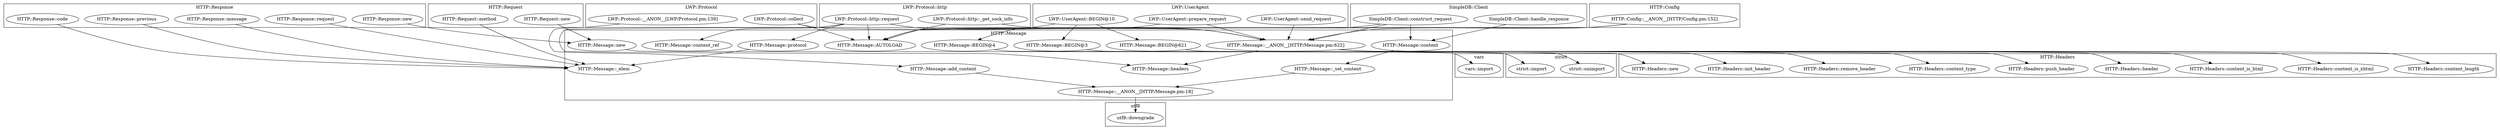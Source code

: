 digraph {
graph [overlap=false]
subgraph cluster_vars {
	label="vars";
	"vars::import";
}
subgraph cluster_utf8 {
	label="utf8";
	"utf8::downgrade";
}
subgraph cluster_LWP_UserAgent {
	label="LWP::UserAgent";
	"LWP::UserAgent::send_request";
	"LWP::UserAgent::prepare_request";
	"LWP::UserAgent::BEGIN@10";
}
subgraph cluster_HTTP_Response {
	label="HTTP::Response";
	"HTTP::Response::new";
	"HTTP::Response::request";
	"HTTP::Response::code";
	"HTTP::Response::previous";
	"HTTP::Response::message";
}
subgraph cluster_LWP_Protocol {
	label="LWP::Protocol";
	"LWP::Protocol::collect";
	"LWP::Protocol::__ANON__[LWP/Protocol.pm:139]";
}
subgraph cluster_SimpleDB_Client {
	label="SimpleDB::Client";
	"SimpleDB::Client::construct_request";
	"SimpleDB::Client::handle_response";
}
subgraph cluster_HTTP_Headers {
	label="HTTP::Headers";
	"HTTP::Headers::content_length";
	"HTTP::Headers::new";
	"HTTP::Headers::content_is_xhtml";
	"HTTP::Headers::content_is_html";
	"HTTP::Headers::header";
	"HTTP::Headers::push_header";
	"HTTP::Headers::content_type";
	"HTTP::Headers::remove_header";
	"HTTP::Headers::init_header";
}
subgraph cluster_HTTP_Message {
	label="HTTP::Message";
	"HTTP::Message::BEGIN@621";
	"HTTP::Message::content";
	"HTTP::Message::__ANON__[HTTP/Message.pm:622]";
	"HTTP::Message::content_ref";
	"HTTP::Message::protocol";
	"HTTP::Message::AUTOLOAD";
	"HTTP::Message::BEGIN@3";
	"HTTP::Message::_set_content";
	"HTTP::Message::BEGIN@4";
	"HTTP::Message::add_content";
	"HTTP::Message::__ANON__[HTTP/Message.pm:18]";
	"HTTP::Message::headers";
	"HTTP::Message::new";
	"HTTP::Message::_elem";
}
subgraph cluster_strict {
	label="strict";
	"strict::import";
	"strict::unimport";
}
subgraph cluster_HTTP_Request {
	label="HTTP::Request";
	"HTTP::Request::new";
	"HTTP::Request::method";
}
subgraph cluster_HTTP_Config {
	label="HTTP::Config";
	"HTTP::Config::__ANON__[HTTP/Config.pm:152]";
}
subgraph cluster_LWP_Protocol_http {
	label="LWP::Protocol::http";
	"LWP::Protocol::http::_get_sock_info";
	"LWP::Protocol::http::request";
}
"LWP::UserAgent::BEGIN@10" -> "HTTP::Message::BEGIN@3";
"HTTP::Message::__ANON__[HTTP/Message.pm:18]" -> "utf8::downgrade";
"LWP::Protocol::__ANON__[LWP/Protocol.pm:139]" -> "HTTP::Message::add_content";
"HTTP::Message::__ANON__[HTTP/Message.pm:622]" -> "HTTP::Headers::content_type";
"HTTP::Message::content" -> "HTTP::Message::_set_content";
"HTTP::Response::request" -> "HTTP::Message::_elem";
"HTTP::Message::protocol" -> "HTTP::Message::_elem";
"HTTP::Response::code" -> "HTTP::Message::_elem";
"HTTP::Response::previous" -> "HTTP::Message::_elem";
"HTTP::Response::message" -> "HTTP::Message::_elem";
"HTTP::Request::method" -> "HTTP::Message::_elem";
"LWP::UserAgent::BEGIN@10" -> "HTTP::Message::BEGIN@621";
"LWP::Protocol::collect" -> "HTTP::Message::__ANON__[HTTP/Message.pm:622]";
"SimpleDB::Client::construct_request" -> "HTTP::Message::__ANON__[HTTP/Message.pm:622]";
"LWP::Protocol::http::_get_sock_info" -> "HTTP::Message::__ANON__[HTTP/Message.pm:622]";
"HTTP::Config::__ANON__[HTTP/Config.pm:152]" -> "HTTP::Message::__ANON__[HTTP/Message.pm:622]";
"LWP::UserAgent::send_request" -> "HTTP::Message::__ANON__[HTTP/Message.pm:622]";
"LWP::Protocol::http::request" -> "HTTP::Message::__ANON__[HTTP/Message.pm:622]";
"LWP::UserAgent::prepare_request" -> "HTTP::Message::__ANON__[HTTP/Message.pm:622]";
"HTTP::Message::__ANON__[HTTP/Message.pm:622]" -> "HTTP::Headers::content_is_xhtml";
"HTTP::Message::__ANON__[HTTP/Message.pm:622]" -> "HTTP::Message::headers";
"LWP::Protocol::http::request" -> "HTTP::Message::headers";
"HTTP::Message::__ANON__[HTTP/Message.pm:622]" -> "HTTP::Headers::content_length";
"HTTP::Response::new" -> "HTTP::Message::new";
"HTTP::Request::new" -> "HTTP::Message::new";
"LWP::Protocol::collect" -> "HTTP::Message::AUTOLOAD";
"SimpleDB::Client::construct_request" -> "HTTP::Message::AUTOLOAD";
"LWP::Protocol::http::_get_sock_info" -> "HTTP::Message::AUTOLOAD";
"HTTP::Config::__ANON__[HTTP/Config.pm:152]" -> "HTTP::Message::AUTOLOAD";
"LWP::Protocol::http::request" -> "HTTP::Message::AUTOLOAD";
"LWP::UserAgent::prepare_request" -> "HTTP::Message::AUTOLOAD";
"HTTP::Message::__ANON__[HTTP/Message.pm:622]" -> "HTTP::Headers::content_is_html";
"HTTP::Message::add_content" -> "HTTP::Message::__ANON__[HTTP/Message.pm:18]";
"HTTP::Message::_set_content" -> "HTTP::Message::__ANON__[HTTP/Message.pm:18]";
"HTTP::Message::__ANON__[HTTP/Message.pm:622]" -> "HTTP::Headers::init_header";
"HTTP::Message::new" -> "HTTP::Headers::new";
"LWP::UserAgent::BEGIN@10" -> "HTTP::Message::BEGIN@4";
"HTTP::Message::__ANON__[HTTP/Message.pm:622]" -> "HTTP::Headers::header";
"LWP::Protocol::http::request" -> "HTTP::Message::protocol";
"LWP::Protocol::http::request" -> "HTTP::Message::content_ref";
"HTTP::Message::BEGIN@621" -> "strict::unimport";
"SimpleDB::Client::construct_request" -> "HTTP::Message::content";
"SimpleDB::Client::handle_response" -> "HTTP::Message::content";
"HTTP::Message::__ANON__[HTTP/Message.pm:622]" -> "HTTP::Headers::push_header";
"HTTP::Message::__ANON__[HTTP/Message.pm:622]" -> "HTTP::Headers::remove_header";
"HTTP::Message::BEGIN@4" -> "vars::import";
"HTTP::Message::BEGIN@3" -> "strict::import";
}

